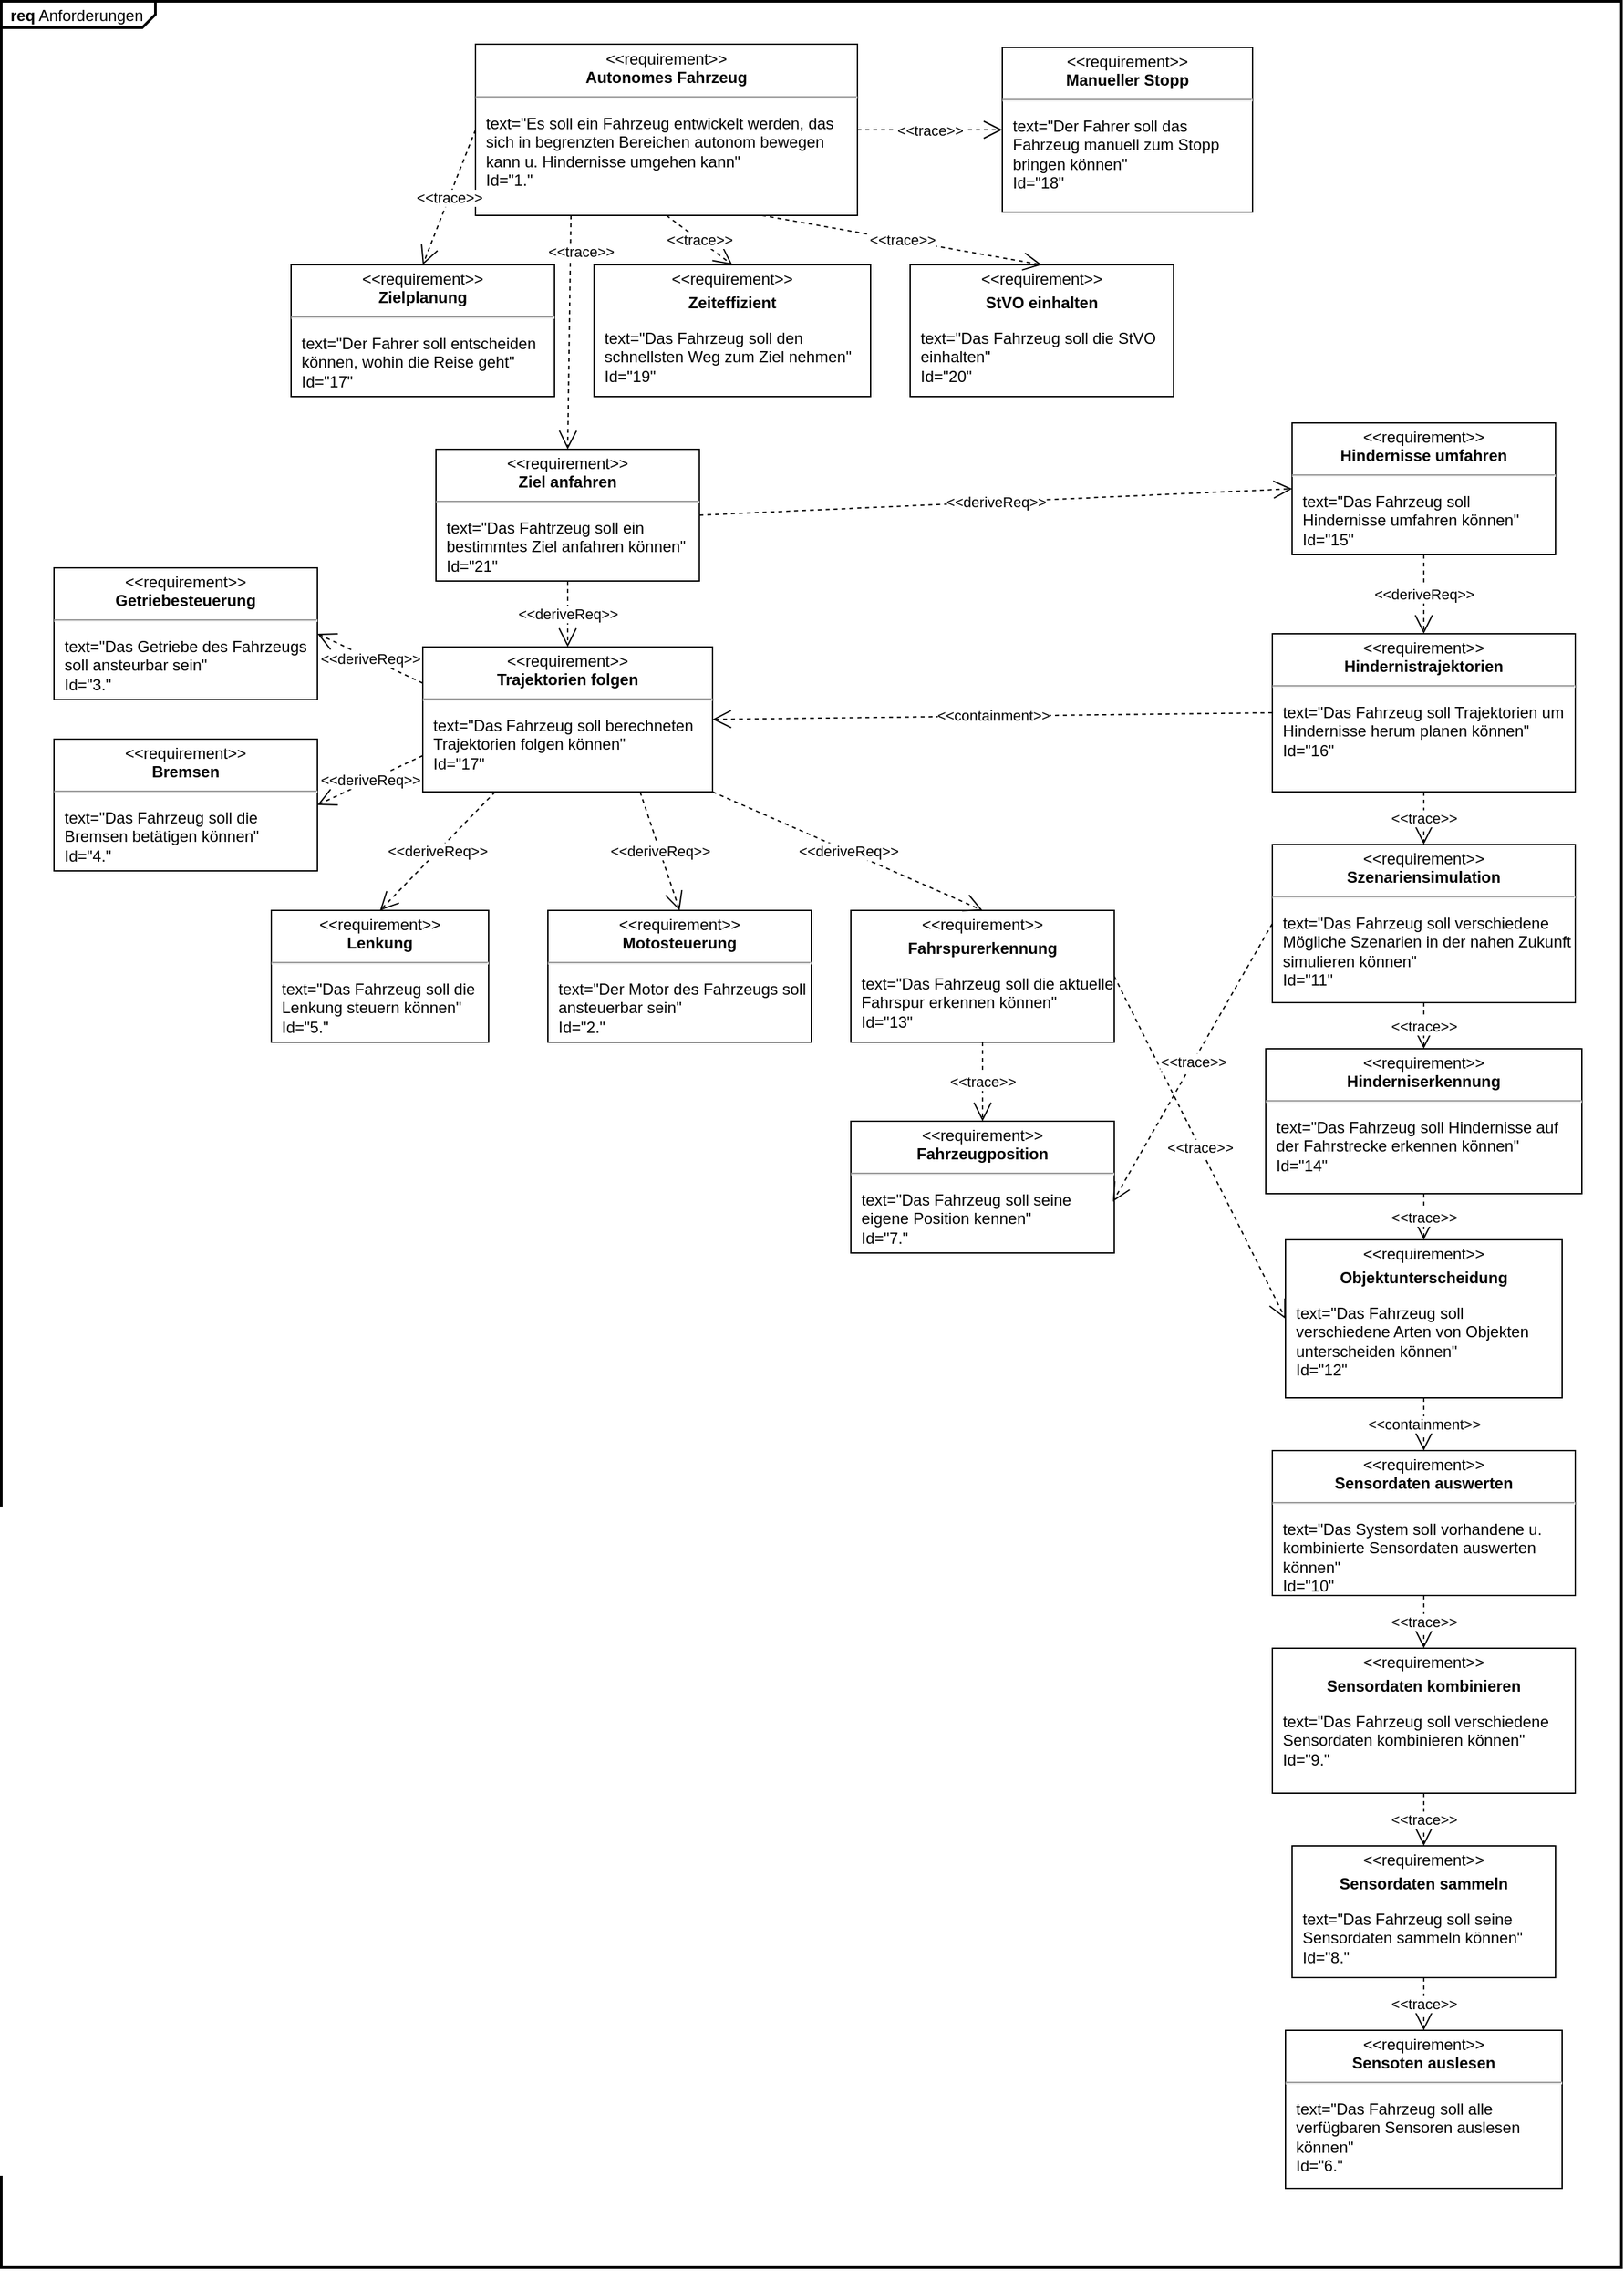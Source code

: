<mxfile version="22.1.2" type="device">
  <diagram name="Page-1" id="n9elE0P5eDOggX74E3v7">
    <mxGraphModel dx="759" dy="523" grid="1" gridSize="10" guides="1" tooltips="1" connect="1" arrows="1" fold="1" page="1" pageScale="1" pageWidth="1654" pageHeight="2336" math="0" shadow="0">
      <root>
        <mxCell id="0" />
        <mxCell id="1" parent="0" />
        <mxCell id="tw-lP7g9uukDJxaCtsnu-1" value="&lt;p style=&quot;margin:0px;margin-top:4px;margin-left:7px;text-align:left;&quot;&gt;&lt;b&gt;req&lt;/b&gt;  Anforderungen&lt;/p&gt;" style="html=1;shape=mxgraph.sysml.package;overflow=fill;labelX=117.67;strokeWidth=2;align=center;" vertex="1" parent="1">
          <mxGeometry x="600" y="140" width="1230" height="1720" as="geometry" />
        </mxCell>
        <mxCell id="tw-lP7g9uukDJxaCtsnu-2" value="&lt;p style=&quot;margin:0px;margin-top:4px;text-align:center;&quot;&gt;&amp;lt;&amp;lt;requirement&amp;gt;&amp;gt;&lt;br&gt;&lt;b&gt;Autonomes Fahrzeug&lt;/b&gt;&lt;/p&gt;&lt;hr&gt;&lt;p&gt;&lt;/p&gt;&lt;p style=&quot;margin:0px;margin-left:8px;text-align:left;&quot;&gt;text=&quot;Es soll ein Fahrzeug entwickelt werden, das sich in begrenzten Bereichen autonom bewegen kann u. Hindernisse umgehen kann&quot;&lt;br&gt;Id=&quot;1.&quot;&lt;/p&gt;" style="shape=rect;overflow=fill;html=1;whiteSpace=wrap;align=center;" vertex="1" parent="1">
          <mxGeometry x="960" y="172.5" width="290" height="130" as="geometry" />
        </mxCell>
        <mxCell id="tw-lP7g9uukDJxaCtsnu-3" value="&lt;p style=&quot;margin:0px;margin-top:4px;text-align:center;&quot;&gt;&amp;lt;&amp;lt;requirement&amp;gt;&amp;gt;&lt;br&gt;&lt;b&gt;Motosteuerung&lt;/b&gt;&lt;/p&gt;&lt;hr&gt;&lt;p&gt;&lt;/p&gt;&lt;p style=&quot;margin:0px;margin-left:8px;text-align:left;&quot;&gt;text=&quot;Der Motor des Fahrzeugs soll ansteuerbar sein&quot;&lt;br&gt;Id=&quot;2.&quot;&lt;/p&gt;" style="shape=rect;overflow=fill;html=1;whiteSpace=wrap;align=center;" vertex="1" parent="1">
          <mxGeometry x="1015" y="830" width="200" height="100" as="geometry" />
        </mxCell>
        <mxCell id="tw-lP7g9uukDJxaCtsnu-4" value="&lt;p style=&quot;margin:0px;margin-top:4px;text-align:center;&quot;&gt;&amp;lt;&amp;lt;requirement&amp;gt;&amp;gt;&lt;br&gt;&lt;b&gt;Getriebesteuerung&lt;/b&gt;&lt;/p&gt;&lt;hr&gt;&lt;p&gt;&lt;/p&gt;&lt;p style=&quot;margin:0px;margin-left:8px;text-align:left;&quot;&gt;text=&quot;Das Getriebe des Fahrzeugs soll ansteurbar sein&quot;&lt;br&gt;Id=&quot;3.&quot;&lt;/p&gt;" style="shape=rect;overflow=fill;html=1;whiteSpace=wrap;align=center;" vertex="1" parent="1">
          <mxGeometry x="640" y="570" width="200" height="100" as="geometry" />
        </mxCell>
        <mxCell id="tw-lP7g9uukDJxaCtsnu-5" value="&lt;p style=&quot;margin:0px;margin-top:4px;text-align:center;&quot;&gt;&amp;lt;&amp;lt;requirement&amp;gt;&amp;gt;&lt;br&gt;&lt;b&gt;Bremsen&lt;/b&gt;&lt;/p&gt;&lt;hr&gt;&lt;p&gt;&lt;/p&gt;&lt;p style=&quot;margin:0px;margin-left:8px;text-align:left;&quot;&gt;text=&quot;Das Fahrzeug soll die Bremsen betätigen können&quot;&lt;br&gt;Id=&quot;4.&quot;&lt;/p&gt;" style="shape=rect;overflow=fill;html=1;whiteSpace=wrap;align=center;" vertex="1" parent="1">
          <mxGeometry x="640" y="700" width="200" height="100" as="geometry" />
        </mxCell>
        <mxCell id="tw-lP7g9uukDJxaCtsnu-6" value="&lt;p style=&quot;margin:0px;margin-top:4px;text-align:center;&quot;&gt;&amp;lt;&amp;lt;requirement&amp;gt;&amp;gt;&lt;br&gt;&lt;b&gt;Lenkung&lt;/b&gt;&lt;/p&gt;&lt;hr&gt;&lt;p&gt;&lt;/p&gt;&lt;p style=&quot;margin:0px;margin-left:8px;text-align:left;&quot;&gt;text=&quot;Das Fahrzeug soll die Lenkung steuern können&quot;&lt;br&gt;Id=&quot;5.&quot;&lt;/p&gt;" style="shape=rect;overflow=fill;html=1;whiteSpace=wrap;align=center;" vertex="1" parent="1">
          <mxGeometry x="805" y="830" width="165" height="100" as="geometry" />
        </mxCell>
        <mxCell id="tw-lP7g9uukDJxaCtsnu-7" value="&lt;p style=&quot;margin:0px;margin-top:4px;text-align:center;&quot;&gt;&amp;lt;&amp;lt;requirement&amp;gt;&amp;gt;&lt;br&gt;&lt;b&gt;Sensoten auslesen&lt;/b&gt;&lt;/p&gt;&lt;hr&gt;&lt;p&gt;&lt;/p&gt;&lt;p style=&quot;margin:0px;margin-left:8px;text-align:left;&quot;&gt;text=&quot;Das Fahrzeug soll alle verfügbaren Sensoren auslesen können&quot;&lt;br&gt;Id=&quot;6.&quot;&lt;/p&gt;" style="shape=rect;overflow=fill;html=1;whiteSpace=wrap;align=center;" vertex="1" parent="1">
          <mxGeometry x="1575" y="1680" width="210" height="120" as="geometry" />
        </mxCell>
        <mxCell id="tw-lP7g9uukDJxaCtsnu-8" value="&lt;p style=&quot;margin:0px;margin-top:4px;text-align:center;&quot;&gt;&amp;lt;&amp;lt;requirement&amp;gt;&amp;gt;&lt;br&gt;&lt;b&gt;Fahrzeugposition&lt;/b&gt;&lt;/p&gt;&lt;hr&gt;&lt;p&gt;&lt;/p&gt;&lt;p style=&quot;margin:0px;margin-left:8px;text-align:left;&quot;&gt;text=&quot;Das Fahrzeug soll seine eigene Position kennen&quot;&lt;br&gt;Id=&quot;7.&quot;&lt;/p&gt;" style="shape=rect;overflow=fill;html=1;whiteSpace=wrap;align=center;" vertex="1" parent="1">
          <mxGeometry x="1245" y="990" width="200" height="100" as="geometry" />
        </mxCell>
        <mxCell id="tw-lP7g9uukDJxaCtsnu-9" value="&lt;p style=&quot;margin:0px;margin-top:4px;text-align:center;&quot;&gt;&amp;lt;&amp;lt;requirement&amp;gt;&amp;gt;&lt;br&gt;&lt;/p&gt;&lt;p style=&quot;margin:0px;margin-top:4px;text-align:center;&quot;&gt;&lt;b&gt;Sensordaten sammeln&lt;/b&gt;&lt;/p&gt;&lt;p&gt;&lt;/p&gt;&lt;p style=&quot;margin:0px;margin-left:8px;text-align:left;&quot;&gt;text=&quot;Das Fahrzeug soll seine Sensordaten sammeln können&quot;&lt;br&gt;Id=&quot;8.&quot;&lt;/p&gt;" style="shape=rect;overflow=fill;html=1;whiteSpace=wrap;align=center;" vertex="1" parent="1">
          <mxGeometry x="1580" y="1540" width="200" height="100" as="geometry" />
        </mxCell>
        <mxCell id="tw-lP7g9uukDJxaCtsnu-10" value="&lt;p style=&quot;margin:0px;margin-top:4px;text-align:center;&quot;&gt;&amp;lt;&amp;lt;requirement&amp;gt;&amp;gt;&lt;br&gt;&lt;/p&gt;&lt;p style=&quot;margin:0px;margin-top:4px;text-align:center;&quot;&gt;&lt;b&gt;Sensordaten kombinieren&lt;/b&gt;&lt;/p&gt;&lt;p&gt;&lt;/p&gt;&lt;p style=&quot;margin:0px;margin-left:8px;text-align:left;&quot;&gt;text=&quot;Das Fahrzeug soll verschiedene Sensordaten kombinieren können&quot;&lt;br&gt;Id=&quot;9.&quot;&lt;/p&gt;" style="shape=rect;overflow=fill;html=1;whiteSpace=wrap;align=center;" vertex="1" parent="1">
          <mxGeometry x="1565" y="1390" width="230" height="110" as="geometry" />
        </mxCell>
        <mxCell id="tw-lP7g9uukDJxaCtsnu-11" value="&lt;p style=&quot;margin:0px;margin-top:4px;text-align:center;&quot;&gt;&amp;lt;&amp;lt;requirement&amp;gt;&amp;gt;&lt;br&gt;&lt;b&gt;Sensordaten auswerten&lt;/b&gt;&lt;/p&gt;&lt;hr&gt;&lt;p&gt;&lt;/p&gt;&lt;p style=&quot;margin:0px;margin-left:8px;text-align:left;&quot;&gt;text=&quot;Das System soll vorhandene u. kombinierte Sensordaten auswerten können&quot;&lt;br&gt;Id=&quot;10&quot;&lt;/p&gt;" style="shape=rect;overflow=fill;html=1;whiteSpace=wrap;align=center;" vertex="1" parent="1">
          <mxGeometry x="1565" y="1240" width="230" height="110" as="geometry" />
        </mxCell>
        <mxCell id="tw-lP7g9uukDJxaCtsnu-12" value="&lt;p style=&quot;margin:0px;margin-top:4px;text-align:center;&quot;&gt;&amp;lt;&amp;lt;requirement&amp;gt;&amp;gt;&lt;br&gt;&lt;b&gt;Szenariensimulation&lt;/b&gt;&lt;/p&gt;&lt;hr&gt;&lt;p&gt;&lt;/p&gt;&lt;p style=&quot;margin:0px;margin-left:8px;text-align:left;&quot;&gt;text=&quot;Das Fahrzeug soll verschiedene Mögliche Szenarien in der nahen Zukunft simulieren können&quot;&lt;br&gt;Id=&quot;11&quot;&lt;/p&gt;" style="shape=rect;overflow=fill;html=1;whiteSpace=wrap;align=center;" vertex="1" parent="1">
          <mxGeometry x="1565" y="780" width="230" height="120" as="geometry" />
        </mxCell>
        <mxCell id="tw-lP7g9uukDJxaCtsnu-13" value="&lt;p style=&quot;margin:0px;margin-top:4px;text-align:center;&quot;&gt;&amp;lt;&amp;lt;requirement&amp;gt;&amp;gt;&lt;br&gt;&lt;/p&gt;&lt;p style=&quot;margin:0px;margin-top:4px;text-align:center;&quot;&gt;&lt;b&gt;Objektunterscheidung&lt;/b&gt;&lt;/p&gt;&lt;p&gt;&lt;/p&gt;&lt;p style=&quot;margin:0px;margin-left:8px;text-align:left;&quot;&gt;text=&quot;Das Fahrzeug soll verschiedene Arten von Objekten unterscheiden können&quot;&lt;br&gt;Id=&quot;12&quot;&lt;/p&gt;" style="shape=rect;overflow=fill;html=1;whiteSpace=wrap;align=center;" vertex="1" parent="1">
          <mxGeometry x="1575" y="1080" width="210" height="120" as="geometry" />
        </mxCell>
        <mxCell id="tw-lP7g9uukDJxaCtsnu-14" value="&lt;p style=&quot;margin:0px;margin-top:4px;text-align:center;&quot;&gt;&amp;lt;&amp;lt;requirement&amp;gt;&amp;gt;&lt;br&gt;&lt;/p&gt;&lt;p style=&quot;margin:0px;margin-top:4px;text-align:center;&quot;&gt;&lt;b&gt;Fahrspurerkennung&lt;/b&gt;&lt;/p&gt;&lt;p&gt;&lt;/p&gt;&lt;p style=&quot;margin:0px;margin-left:8px;text-align:left;&quot;&gt;text=&quot;Das Fahrzeug soll die aktuelle Fahrspur erkennen können&quot;&lt;br&gt;Id=&quot;13&quot;&lt;/p&gt;" style="shape=rect;overflow=fill;html=1;whiteSpace=wrap;align=center;" vertex="1" parent="1">
          <mxGeometry x="1245" y="830" width="200" height="100" as="geometry" />
        </mxCell>
        <mxCell id="tw-lP7g9uukDJxaCtsnu-15" value="&lt;p style=&quot;margin:0px;margin-top:4px;text-align:center;&quot;&gt;&amp;lt;&amp;lt;requirement&amp;gt;&amp;gt;&lt;br&gt;&lt;b&gt;Hinderniserkennung&lt;/b&gt;&lt;/p&gt;&lt;hr&gt;&lt;p&gt;&lt;/p&gt;&lt;p style=&quot;margin:0px;margin-left:8px;text-align:left;&quot;&gt;text=&quot;Das Fahrzeug soll Hindernisse auf der Fahrstrecke erkennen können&quot;&lt;br&gt;Id=&quot;14&quot;&lt;/p&gt;" style="shape=rect;overflow=fill;html=1;whiteSpace=wrap;align=center;" vertex="1" parent="1">
          <mxGeometry x="1560" y="935" width="240" height="110" as="geometry" />
        </mxCell>
        <mxCell id="tw-lP7g9uukDJxaCtsnu-16" value="&lt;p style=&quot;margin:0px;margin-top:4px;text-align:center;&quot;&gt;&amp;lt;&amp;lt;requirement&amp;gt;&amp;gt;&lt;br&gt;&lt;b&gt;Hindernisse umfahren&lt;/b&gt;&lt;/p&gt;&lt;hr&gt;&lt;p&gt;&lt;/p&gt;&lt;p style=&quot;margin:0px;margin-left:8px;text-align:left;&quot;&gt;text=&quot;Das Fahrzeug soll Hindernisse umfahren können&quot;&lt;br&gt;Id=&quot;15&quot;&lt;/p&gt;" style="shape=rect;overflow=fill;html=1;whiteSpace=wrap;align=center;" vertex="1" parent="1">
          <mxGeometry x="1580" y="460" width="200" height="100" as="geometry" />
        </mxCell>
        <mxCell id="tw-lP7g9uukDJxaCtsnu-17" value="&lt;p style=&quot;margin:0px;margin-top:4px;text-align:center;&quot;&gt;&amp;lt;&amp;lt;requirement&amp;gt;&amp;gt;&lt;br&gt;&lt;b&gt;Hindernistrajektorien&lt;/b&gt;&lt;/p&gt;&lt;hr&gt;&lt;p&gt;&lt;/p&gt;&lt;p style=&quot;margin:0px;margin-left:8px;text-align:left;&quot;&gt;text=&quot;Das Fahrzeug soll Trajektorien um Hindernisse herum planen können&quot;&lt;br&gt;Id=&quot;16&quot;&lt;/p&gt;" style="shape=rect;overflow=fill;html=1;whiteSpace=wrap;align=center;" vertex="1" parent="1">
          <mxGeometry x="1565" y="620" width="230" height="120" as="geometry" />
        </mxCell>
        <mxCell id="tw-lP7g9uukDJxaCtsnu-18" value="&lt;p style=&quot;margin:0px;margin-top:4px;text-align:center;&quot;&gt;&amp;lt;&amp;lt;requirement&amp;gt;&amp;gt;&lt;br&gt;&lt;b&gt;Trajektorien folgen&lt;/b&gt;&lt;/p&gt;&lt;hr&gt;&lt;p&gt;&lt;/p&gt;&lt;p style=&quot;margin:0px;margin-left:8px;text-align:left;&quot;&gt;text=&quot;Das Fahrzeug soll berechneten Trajektorien folgen können&quot;&lt;br&gt;Id=&quot;17&quot;&lt;/p&gt;" style="shape=rect;overflow=fill;html=1;whiteSpace=wrap;align=center;" vertex="1" parent="1">
          <mxGeometry x="920" y="630" width="220" height="110" as="geometry" />
        </mxCell>
        <mxCell id="tw-lP7g9uukDJxaCtsnu-19" value="&lt;p style=&quot;margin:0px;margin-top:4px;text-align:center;&quot;&gt;&amp;lt;&amp;lt;requirement&amp;gt;&amp;gt;&lt;br&gt;&lt;b&gt;Zielplanung&lt;/b&gt;&lt;/p&gt;&lt;hr&gt;&lt;p&gt;&lt;/p&gt;&lt;p style=&quot;margin:0px;margin-left:8px;text-align:left;&quot;&gt;text=&quot;Der Fahrer soll entscheiden können, wohin die Reise geht&quot;&lt;br&gt;Id=&quot;17&quot;&lt;/p&gt;" style="shape=rect;overflow=fill;html=1;whiteSpace=wrap;align=center;" vertex="1" parent="1">
          <mxGeometry x="820" y="340" width="200" height="100" as="geometry" />
        </mxCell>
        <mxCell id="tw-lP7g9uukDJxaCtsnu-20" value="&lt;p style=&quot;margin:0px;margin-top:4px;text-align:center;&quot;&gt;&amp;lt;&amp;lt;requirement&amp;gt;&amp;gt;&lt;br&gt;&lt;b&gt;Manueller Stopp&lt;/b&gt;&lt;/p&gt;&lt;hr&gt;&lt;p&gt;&lt;/p&gt;&lt;p style=&quot;margin:0px;margin-left:8px;text-align:left;&quot;&gt;text=&quot;Der Fahrer soll das Fahrzeug manuell zum Stopp bringen können&lt;span style=&quot;background-color: initial;&quot;&gt;&quot;&lt;/span&gt;&lt;/p&gt;&lt;p style=&quot;margin:0px;margin-left:8px;text-align:left;&quot;&gt;Id=&quot;18&quot;&lt;/p&gt;" style="shape=rect;overflow=fill;html=1;whiteSpace=wrap;align=center;" vertex="1" parent="1">
          <mxGeometry x="1360" y="175" width="190" height="125" as="geometry" />
        </mxCell>
        <mxCell id="tw-lP7g9uukDJxaCtsnu-21" value="&lt;p style=&quot;margin:0px;margin-top:4px;text-align:center;&quot;&gt;&amp;lt;&amp;lt;requirement&amp;gt;&amp;gt;&lt;br&gt;&lt;/p&gt;&lt;p style=&quot;margin:0px;margin-top:4px;text-align:center;&quot;&gt;&lt;b&gt;Zeiteffizient&lt;/b&gt;&lt;/p&gt;&lt;p&gt;&lt;/p&gt;&lt;p style=&quot;margin:0px;margin-left:8px;text-align:left;&quot;&gt;text=&quot;Das Fahrzeug soll den schnellsten Weg zum Ziel nehmen&quot;&lt;br&gt;Id=&quot;19&lt;span style=&quot;background-color: initial;&quot;&gt;&quot;&lt;/span&gt;&lt;/p&gt;" style="shape=rect;overflow=fill;html=1;whiteSpace=wrap;align=center;" vertex="1" parent="1">
          <mxGeometry x="1050" y="340" width="210" height="100" as="geometry" />
        </mxCell>
        <mxCell id="tw-lP7g9uukDJxaCtsnu-22" value="&lt;p style=&quot;margin:0px;margin-top:4px;text-align:center;&quot;&gt;&amp;lt;&amp;lt;requirement&amp;gt;&amp;gt;&lt;br&gt;&lt;/p&gt;&lt;p style=&quot;margin:0px;margin-top:4px;text-align:center;&quot;&gt;&lt;b&gt;StVO einhalten&lt;/b&gt;&lt;/p&gt;&lt;p&gt;&lt;/p&gt;&lt;p style=&quot;margin:0px;margin-left:8px;text-align:left;&quot;&gt;text=&quot;Das Fahrzeug soll die StVO einhalten&quot;&lt;br&gt;Id=&quot;20&quot;&lt;/p&gt;" style="shape=rect;overflow=fill;html=1;whiteSpace=wrap;align=center;" vertex="1" parent="1">
          <mxGeometry x="1290" y="340" width="200" height="100" as="geometry" />
        </mxCell>
        <mxCell id="tw-lP7g9uukDJxaCtsnu-23" value="&amp;lt;&amp;lt;trace&amp;gt;&amp;gt;" style="endArrow=open;html=1;edgeStyle=none;endSize=12;dashed=1;rounded=0;entryX=0.5;entryY=0;entryDx=0;entryDy=0;exitX=0;exitY=0.5;exitDx=0;exitDy=0;" edge="1" parent="1" source="tw-lP7g9uukDJxaCtsnu-2" target="tw-lP7g9uukDJxaCtsnu-19">
          <mxGeometry relative="1" as="geometry">
            <mxPoint x="860" y="224.5" as="sourcePoint" />
            <mxPoint x="980" y="224.5" as="targetPoint" />
          </mxGeometry>
        </mxCell>
        <mxCell id="tw-lP7g9uukDJxaCtsnu-24" value="&amp;lt;&amp;lt;trace&amp;gt;&amp;gt;" style="endArrow=open;html=1;edgeStyle=none;endSize=12;dashed=1;rounded=0;entryX=0.5;entryY=0;entryDx=0;entryDy=0;exitX=0.5;exitY=1;exitDx=0;exitDy=0;" edge="1" parent="1" source="tw-lP7g9uukDJxaCtsnu-2" target="tw-lP7g9uukDJxaCtsnu-21">
          <mxGeometry relative="1" as="geometry">
            <mxPoint x="1120" y="500" as="sourcePoint" />
            <mxPoint x="990" y="605" as="targetPoint" />
          </mxGeometry>
        </mxCell>
        <mxCell id="tw-lP7g9uukDJxaCtsnu-25" value="&amp;lt;&amp;lt;trace&amp;gt;&amp;gt;" style="endArrow=open;html=1;edgeStyle=none;endSize=12;dashed=1;rounded=0;entryX=0.5;entryY=0;entryDx=0;entryDy=0;exitX=0.75;exitY=1;exitDx=0;exitDy=0;" edge="1" parent="1" source="tw-lP7g9uukDJxaCtsnu-2" target="tw-lP7g9uukDJxaCtsnu-22">
          <mxGeometry relative="1" as="geometry">
            <mxPoint x="1070" y="255" as="sourcePoint" />
            <mxPoint x="940" y="360" as="targetPoint" />
          </mxGeometry>
        </mxCell>
        <mxCell id="tw-lP7g9uukDJxaCtsnu-26" value="&amp;lt;&amp;lt;trace&amp;gt;&amp;gt;" style="endArrow=open;html=1;edgeStyle=none;endSize=12;dashed=1;rounded=0;entryX=0;entryY=0.5;entryDx=0;entryDy=0;exitX=1;exitY=0.5;exitDx=0;exitDy=0;" edge="1" parent="1" source="tw-lP7g9uukDJxaCtsnu-2" target="tw-lP7g9uukDJxaCtsnu-20">
          <mxGeometry relative="1" as="geometry">
            <mxPoint x="1080" y="265" as="sourcePoint" />
            <mxPoint x="950" y="370" as="targetPoint" />
          </mxGeometry>
        </mxCell>
        <mxCell id="tw-lP7g9uukDJxaCtsnu-27" value="&lt;p style=&quot;margin:0px;margin-top:4px;text-align:center;&quot;&gt;&amp;lt;&amp;lt;requirement&amp;gt;&amp;gt;&lt;br&gt;&lt;b&gt;Ziel anfahren&lt;/b&gt;&lt;/p&gt;&lt;hr&gt;&lt;p&gt;&lt;/p&gt;&lt;p style=&quot;margin:0px;margin-left:8px;text-align:left;&quot;&gt;text=&quot;Das Fahtrzeug soll ein bestimmtes Ziel anfahren können&quot;&lt;br&gt;Id=&quot;21&lt;span style=&quot;background-color: initial;&quot;&gt;&quot;&lt;/span&gt;&lt;/p&gt;" style="shape=rect;overflow=fill;html=1;whiteSpace=wrap;align=center;" vertex="1" parent="1">
          <mxGeometry x="930" y="480" width="200" height="100" as="geometry" />
        </mxCell>
        <mxCell id="tw-lP7g9uukDJxaCtsnu-28" value="&amp;lt;&amp;lt;trace&amp;gt;&amp;gt;" style="endArrow=open;html=1;edgeStyle=none;endSize=12;dashed=1;rounded=0;entryX=0.5;entryY=0;entryDx=0;entryDy=0;exitX=0.25;exitY=1;exitDx=0;exitDy=0;" edge="1" parent="1" source="tw-lP7g9uukDJxaCtsnu-2" target="tw-lP7g9uukDJxaCtsnu-27">
          <mxGeometry x="-0.691" y="8" relative="1" as="geometry">
            <mxPoint x="1090" y="275" as="sourcePoint" />
            <mxPoint x="960" y="380" as="targetPoint" />
            <mxPoint as="offset" />
          </mxGeometry>
        </mxCell>
        <mxCell id="tw-lP7g9uukDJxaCtsnu-29" value="&amp;lt;&amp;lt;deriveReq&amp;gt;&amp;gt;" style="endArrow=open;html=1;edgeStyle=none;endSize=12;dashed=1;rounded=0;entryX=0.5;entryY=0;entryDx=0;entryDy=0;exitX=0.5;exitY=1;exitDx=0;exitDy=0;" edge="1" parent="1" source="tw-lP7g9uukDJxaCtsnu-27" target="tw-lP7g9uukDJxaCtsnu-18">
          <mxGeometry relative="1" as="geometry">
            <mxPoint x="1100" y="285" as="sourcePoint" />
            <mxPoint x="970" y="390" as="targetPoint" />
          </mxGeometry>
        </mxCell>
        <mxCell id="tw-lP7g9uukDJxaCtsnu-30" value="&amp;lt;&amp;lt;deriveReq&amp;gt;&amp;gt;" style="endArrow=open;html=1;edgeStyle=none;endSize=12;dashed=1;rounded=0;entryX=0;entryY=0.5;entryDx=0;entryDy=0;exitX=1;exitY=0.5;exitDx=0;exitDy=0;" edge="1" parent="1" source="tw-lP7g9uukDJxaCtsnu-27" target="tw-lP7g9uukDJxaCtsnu-16">
          <mxGeometry relative="1" as="geometry">
            <mxPoint x="1110" y="295" as="sourcePoint" />
            <mxPoint x="980" y="400" as="targetPoint" />
          </mxGeometry>
        </mxCell>
        <mxCell id="tw-lP7g9uukDJxaCtsnu-31" value="&amp;lt;&amp;lt;deriveReq&amp;gt;&amp;gt;" style="endArrow=open;html=1;edgeStyle=none;endSize=12;dashed=1;rounded=0;entryX=0.5;entryY=0;entryDx=0;entryDy=0;exitX=0.5;exitY=1;exitDx=0;exitDy=0;" edge="1" parent="1" source="tw-lP7g9uukDJxaCtsnu-16" target="tw-lP7g9uukDJxaCtsnu-17">
          <mxGeometry relative="1" as="geometry">
            <mxPoint x="1470" y="285" as="sourcePoint" />
            <mxPoint x="1340" y="390" as="targetPoint" />
          </mxGeometry>
        </mxCell>
        <mxCell id="tw-lP7g9uukDJxaCtsnu-32" value="&amp;lt;&amp;lt;trace&amp;gt;&amp;gt;" style="endArrow=open;html=1;edgeStyle=none;endSize=12;dashed=1;rounded=0;entryX=0.5;entryY=0;entryDx=0;entryDy=0;exitX=0.5;exitY=1;exitDx=0;exitDy=0;" edge="1" parent="1" source="tw-lP7g9uukDJxaCtsnu-12" target="tw-lP7g9uukDJxaCtsnu-15">
          <mxGeometry relative="1" as="geometry">
            <mxPoint x="1480" y="475" as="sourcePoint" />
            <mxPoint x="1350" y="580" as="targetPoint" />
          </mxGeometry>
        </mxCell>
        <mxCell id="tw-lP7g9uukDJxaCtsnu-33" value="&amp;lt;&amp;lt;trace&amp;gt;&amp;gt;" style="endArrow=open;html=1;edgeStyle=none;endSize=12;dashed=1;rounded=0;entryX=0.5;entryY=0;entryDx=0;entryDy=0;exitX=0.5;exitY=1;exitDx=0;exitDy=0;" edge="1" parent="1" source="tw-lP7g9uukDJxaCtsnu-15" target="tw-lP7g9uukDJxaCtsnu-13">
          <mxGeometry relative="1" as="geometry">
            <mxPoint x="1490" y="485" as="sourcePoint" />
            <mxPoint x="1360" y="590" as="targetPoint" />
          </mxGeometry>
        </mxCell>
        <mxCell id="tw-lP7g9uukDJxaCtsnu-34" value="&amp;lt;&amp;lt;deriveReq&amp;gt;&amp;gt;" style="endArrow=open;html=1;edgeStyle=none;endSize=12;dashed=1;rounded=0;entryX=0.5;entryY=0;entryDx=0;entryDy=0;exitX=1;exitY=1;exitDx=0;exitDy=0;" edge="1" parent="1" source="tw-lP7g9uukDJxaCtsnu-18" target="tw-lP7g9uukDJxaCtsnu-14">
          <mxGeometry relative="1" as="geometry">
            <mxPoint x="1150" y="335" as="sourcePoint" />
            <mxPoint x="1020" y="440" as="targetPoint" />
          </mxGeometry>
        </mxCell>
        <mxCell id="tw-lP7g9uukDJxaCtsnu-35" value="&amp;lt;&amp;lt;trace&amp;gt;&amp;gt;" style="endArrow=open;html=1;edgeStyle=none;endSize=12;dashed=1;rounded=0;entryX=0;entryY=0.5;entryDx=0;entryDy=0;exitX=1;exitY=0.5;exitDx=0;exitDy=0;" edge="1" parent="1" source="tw-lP7g9uukDJxaCtsnu-14" target="tw-lP7g9uukDJxaCtsnu-13">
          <mxGeometry relative="1" as="geometry">
            <mxPoint x="1160" y="345" as="sourcePoint" />
            <mxPoint x="1030" y="450" as="targetPoint" />
          </mxGeometry>
        </mxCell>
        <mxCell id="tw-lP7g9uukDJxaCtsnu-36" value="&amp;lt;&amp;lt;containment&amp;gt;&amp;gt;" style="endArrow=open;html=1;edgeStyle=none;endSize=12;dashed=1;rounded=0;entryX=0.5;entryY=0;entryDx=0;entryDy=0;exitX=0.5;exitY=1;exitDx=0;exitDy=0;" edge="1" parent="1" source="tw-lP7g9uukDJxaCtsnu-13" target="tw-lP7g9uukDJxaCtsnu-11">
          <mxGeometry relative="1" as="geometry">
            <mxPoint x="1520" y="515" as="sourcePoint" />
            <mxPoint x="1390" y="620" as="targetPoint" />
          </mxGeometry>
        </mxCell>
        <mxCell id="tw-lP7g9uukDJxaCtsnu-37" value="&amp;lt;&amp;lt;trace&amp;gt;&amp;gt;" style="endArrow=open;html=1;edgeStyle=none;endSize=12;dashed=1;rounded=0;entryX=0.5;entryY=0;entryDx=0;entryDy=0;exitX=0.5;exitY=1;exitDx=0;exitDy=0;" edge="1" parent="1" source="tw-lP7g9uukDJxaCtsnu-11" target="tw-lP7g9uukDJxaCtsnu-10">
          <mxGeometry relative="1" as="geometry">
            <mxPoint x="1530" y="525" as="sourcePoint" />
            <mxPoint x="1400" y="630" as="targetPoint" />
          </mxGeometry>
        </mxCell>
        <mxCell id="tw-lP7g9uukDJxaCtsnu-38" value="&amp;lt;&amp;lt;trace&amp;gt;&amp;gt;" style="endArrow=open;html=1;edgeStyle=none;endSize=12;dashed=1;rounded=0;exitX=0.5;exitY=1;exitDx=0;exitDy=0;" edge="1" parent="1" source="tw-lP7g9uukDJxaCtsnu-10" target="tw-lP7g9uukDJxaCtsnu-9">
          <mxGeometry relative="1" as="geometry">
            <mxPoint x="1540" y="535" as="sourcePoint" />
            <mxPoint x="1410" y="640" as="targetPoint" />
          </mxGeometry>
        </mxCell>
        <mxCell id="tw-lP7g9uukDJxaCtsnu-39" value="&amp;lt;&amp;lt;trace&amp;gt;&amp;gt;" style="endArrow=open;html=1;edgeStyle=none;endSize=12;dashed=1;rounded=0;entryX=0.5;entryY=0;entryDx=0;entryDy=0;exitX=0.5;exitY=1;exitDx=0;exitDy=0;" edge="1" parent="1" source="tw-lP7g9uukDJxaCtsnu-9" target="tw-lP7g9uukDJxaCtsnu-7">
          <mxGeometry relative="1" as="geometry">
            <mxPoint x="1550" y="545" as="sourcePoint" />
            <mxPoint x="1420" y="650" as="targetPoint" />
          </mxGeometry>
        </mxCell>
        <mxCell id="tw-lP7g9uukDJxaCtsnu-40" value="&amp;lt;&amp;lt;trace&amp;gt;&amp;gt;" style="endArrow=open;html=1;edgeStyle=none;endSize=12;dashed=1;rounded=0;entryX=0.5;entryY=0;entryDx=0;entryDy=0;exitX=0.5;exitY=1;exitDx=0;exitDy=0;" edge="1" parent="1" source="tw-lP7g9uukDJxaCtsnu-17" target="tw-lP7g9uukDJxaCtsnu-12">
          <mxGeometry relative="1" as="geometry">
            <mxPoint x="1280" y="385" as="sourcePoint" />
            <mxPoint x="1150" y="490" as="targetPoint" />
          </mxGeometry>
        </mxCell>
        <mxCell id="tw-lP7g9uukDJxaCtsnu-41" value="&amp;lt;&amp;lt;containment&amp;gt;&amp;gt;" style="endArrow=open;html=1;edgeStyle=none;endSize=12;dashed=1;rounded=0;entryX=1;entryY=0.5;entryDx=0;entryDy=0;exitX=0;exitY=0.5;exitDx=0;exitDy=0;" edge="1" parent="1" source="tw-lP7g9uukDJxaCtsnu-17" target="tw-lP7g9uukDJxaCtsnu-18">
          <mxGeometry relative="1" as="geometry">
            <mxPoint x="1220" y="405" as="sourcePoint" />
            <mxPoint x="1090" y="510" as="targetPoint" />
          </mxGeometry>
        </mxCell>
        <mxCell id="tw-lP7g9uukDJxaCtsnu-42" style="edgeStyle=orthogonalEdgeStyle;rounded=0;orthogonalLoop=1;jettySize=auto;html=1;exitX=0.5;exitY=1;exitDx=0;exitDy=0;exitPerimeter=0;" edge="1" parent="1" source="tw-lP7g9uukDJxaCtsnu-1" target="tw-lP7g9uukDJxaCtsnu-1">
          <mxGeometry relative="1" as="geometry" />
        </mxCell>
        <mxCell id="tw-lP7g9uukDJxaCtsnu-43" value="&amp;lt;&amp;lt;trace&amp;gt;&amp;gt;" style="endArrow=open;html=1;edgeStyle=none;endSize=12;dashed=1;rounded=0;entryX=0.5;entryY=0;entryDx=0;entryDy=0;exitX=0.5;exitY=1;exitDx=0;exitDy=0;" edge="1" parent="1" source="tw-lP7g9uukDJxaCtsnu-14" target="tw-lP7g9uukDJxaCtsnu-8">
          <mxGeometry relative="1" as="geometry">
            <mxPoint x="1495" y="445" as="sourcePoint" />
            <mxPoint x="1365" y="550" as="targetPoint" />
          </mxGeometry>
        </mxCell>
        <mxCell id="tw-lP7g9uukDJxaCtsnu-44" value="&amp;lt;&amp;lt;trace&amp;gt;&amp;gt;" style="endArrow=open;html=1;edgeStyle=none;endSize=12;dashed=1;rounded=0;entryX=0.995;entryY=0.61;entryDx=0;entryDy=0;exitX=0;exitY=0.5;exitDx=0;exitDy=0;entryPerimeter=0;" edge="1" parent="1" source="tw-lP7g9uukDJxaCtsnu-12" target="tw-lP7g9uukDJxaCtsnu-8">
          <mxGeometry relative="1" as="geometry">
            <mxPoint x="1240" y="425" as="sourcePoint" />
            <mxPoint x="1110" y="530" as="targetPoint" />
          </mxGeometry>
        </mxCell>
        <mxCell id="tw-lP7g9uukDJxaCtsnu-45" value="&amp;lt;&amp;lt;deriveReq&amp;gt;&amp;gt;" style="endArrow=open;html=1;edgeStyle=none;endSize=12;dashed=1;rounded=0;entryX=1;entryY=0.5;entryDx=0;entryDy=0;exitX=0;exitY=0.25;exitDx=0;exitDy=0;" edge="1" parent="1" source="tw-lP7g9uukDJxaCtsnu-18" target="tw-lP7g9uukDJxaCtsnu-4">
          <mxGeometry relative="1" as="geometry">
            <mxPoint x="1250" y="435" as="sourcePoint" />
            <mxPoint x="1120" y="540" as="targetPoint" />
          </mxGeometry>
        </mxCell>
        <mxCell id="tw-lP7g9uukDJxaCtsnu-46" value="&amp;lt;&amp;lt;deriveReq&amp;gt;&amp;gt;" style="endArrow=open;html=1;edgeStyle=none;endSize=12;dashed=1;rounded=0;entryX=1;entryY=0.5;entryDx=0;entryDy=0;exitX=0;exitY=0.75;exitDx=0;exitDy=0;" edge="1" parent="1" source="tw-lP7g9uukDJxaCtsnu-18" target="tw-lP7g9uukDJxaCtsnu-5">
          <mxGeometry relative="1" as="geometry">
            <mxPoint x="1260" y="445" as="sourcePoint" />
            <mxPoint x="1130" y="550" as="targetPoint" />
          </mxGeometry>
        </mxCell>
        <mxCell id="tw-lP7g9uukDJxaCtsnu-47" value="&amp;lt;&amp;lt;deriveReq&amp;gt;&amp;gt;" style="endArrow=open;html=1;edgeStyle=none;endSize=12;dashed=1;rounded=0;entryX=0.5;entryY=0;entryDx=0;entryDy=0;exitX=0.25;exitY=1;exitDx=0;exitDy=0;" edge="1" parent="1" source="tw-lP7g9uukDJxaCtsnu-18" target="tw-lP7g9uukDJxaCtsnu-6">
          <mxGeometry relative="1" as="geometry">
            <mxPoint x="1270" y="455" as="sourcePoint" />
            <mxPoint x="1140" y="560" as="targetPoint" />
          </mxGeometry>
        </mxCell>
        <mxCell id="tw-lP7g9uukDJxaCtsnu-48" value="&amp;lt;&amp;lt;deriveReq&amp;gt;&amp;gt;" style="endArrow=open;html=1;edgeStyle=none;endSize=12;dashed=1;rounded=0;entryX=0.5;entryY=0;entryDx=0;entryDy=0;exitX=0.75;exitY=1;exitDx=0;exitDy=0;" edge="1" parent="1" source="tw-lP7g9uukDJxaCtsnu-18" target="tw-lP7g9uukDJxaCtsnu-3">
          <mxGeometry relative="1" as="geometry">
            <mxPoint x="1280" y="465" as="sourcePoint" />
            <mxPoint x="1150" y="570" as="targetPoint" />
          </mxGeometry>
        </mxCell>
      </root>
    </mxGraphModel>
  </diagram>
</mxfile>
